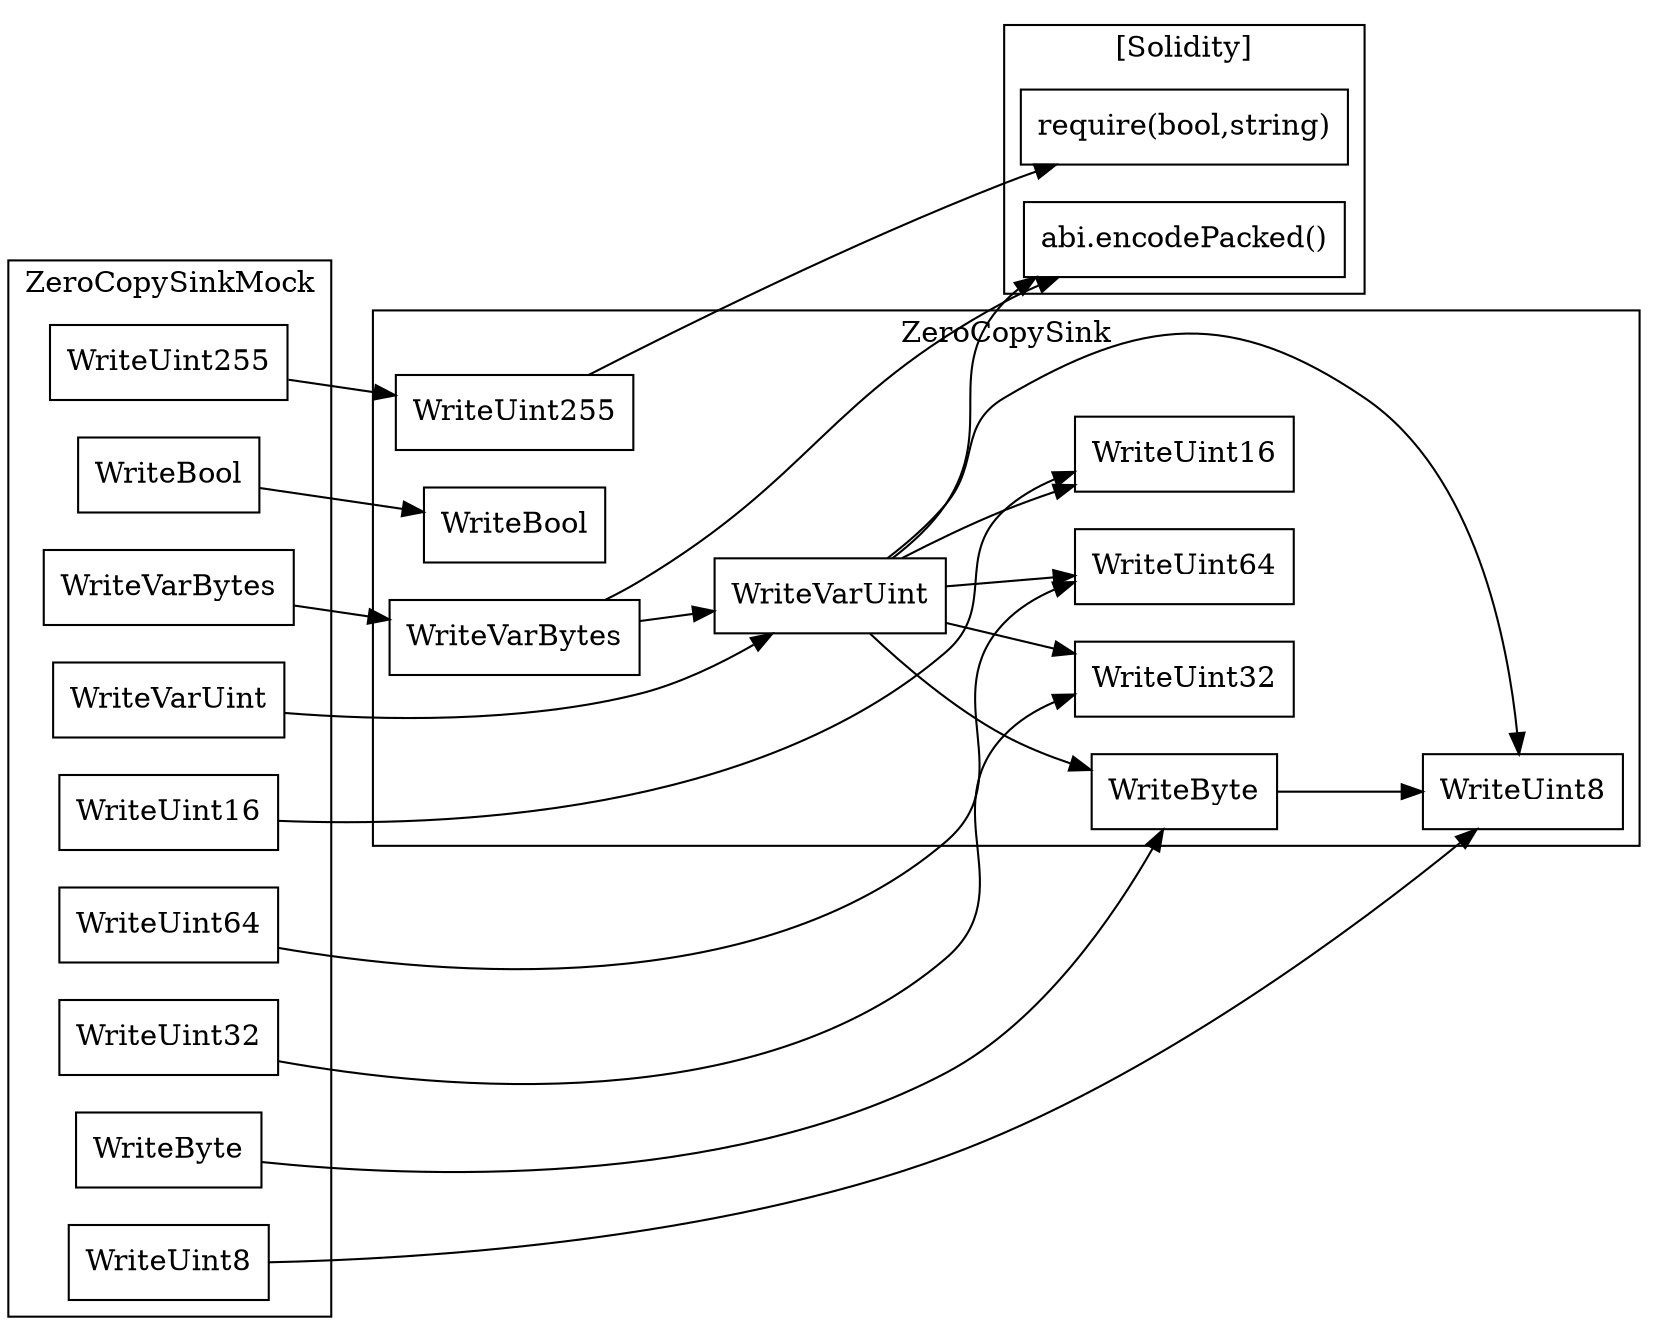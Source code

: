 strict digraph {
rankdir="LR"
node [shape=box]
subgraph cluster_321_ZeroCopySinkMock {
label = "ZeroCopySinkMock"
"321_WriteUint16" [label="WriteUint16"]
"321_WriteUint64" [label="WriteUint64"]
"321_WriteUint255" [label="WriteUint255"]
"321_WriteBool" [label="WriteBool"]
"321_WriteUint8" [label="WriteUint8"]
"321_WriteVarUint" [label="WriteVarUint"]
"321_WriteByte" [label="WriteByte"]
"321_WriteVarBytes" [label="WriteVarBytes"]
"321_WriteUint32" [label="WriteUint32"]
}subgraph cluster_518_ZeroCopySink {
label = "ZeroCopySink"
"518_WriteVarBytes" [label="WriteVarBytes"]
"518_WriteByte" [label="WriteByte"]
"518_WriteUint16" [label="WriteUint16"]
"518_WriteBool" [label="WriteBool"]
"518_WriteUint64" [label="WriteUint64"]
"518_WriteVarUint" [label="WriteVarUint"]
"518_WriteUint32" [label="WriteUint32"]
"518_WriteUint8" [label="WriteUint8"]
"518_WriteUint255" [label="WriteUint255"]
"518_WriteVarUint" -> "518_WriteUint8"
"518_WriteVarUint" -> "518_WriteUint16"
"518_WriteVarUint" -> "518_WriteUint64"
"518_WriteVarBytes" -> "518_WriteVarUint"
"518_WriteVarUint" -> "518_WriteByte"
"518_WriteByte" -> "518_WriteUint8"
"518_WriteVarUint" -> "518_WriteUint32"
}subgraph cluster_solidity {
label = "[Solidity]"
"require(bool,string)" 
"abi.encodePacked()" 
"518_WriteVarUint" -> "abi.encodePacked()"
"518_WriteUint255" -> "require(bool,string)"
"518_WriteVarBytes" -> "abi.encodePacked()"
}"321_WriteVarUint" -> "518_WriteVarUint"
"321_WriteBool" -> "518_WriteBool"
"321_WriteVarBytes" -> "518_WriteVarBytes"
"321_WriteUint8" -> "518_WriteUint8"
"321_WriteUint64" -> "518_WriteUint64"
"321_WriteUint32" -> "518_WriteUint32"
"321_WriteUint255" -> "518_WriteUint255"
"321_WriteUint16" -> "518_WriteUint16"
"321_WriteByte" -> "518_WriteByte"
}
